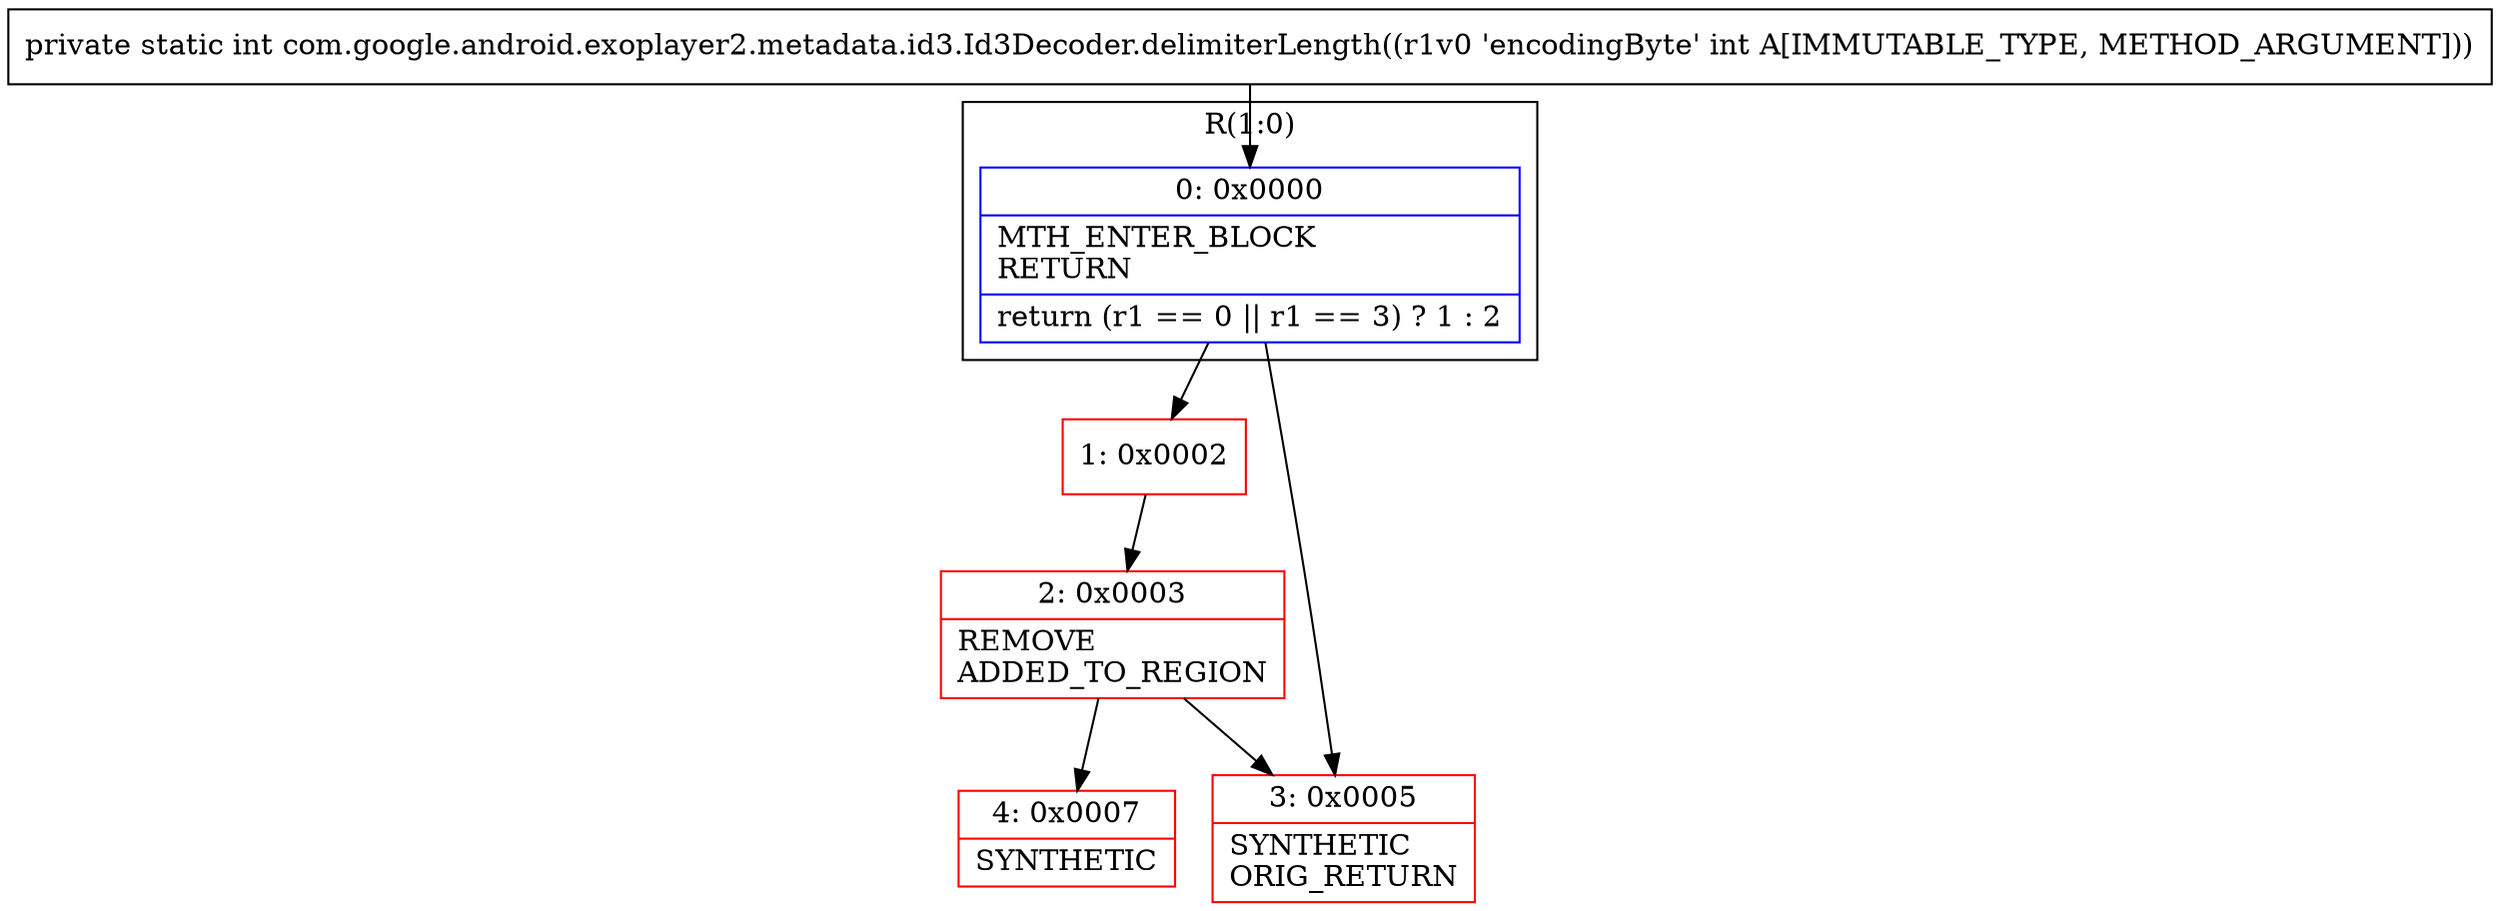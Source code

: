 digraph "CFG forcom.google.android.exoplayer2.metadata.id3.Id3Decoder.delimiterLength(I)I" {
subgraph cluster_Region_214634826 {
label = "R(1:0)";
node [shape=record,color=blue];
Node_0 [shape=record,label="{0\:\ 0x0000|MTH_ENTER_BLOCK\lRETURN\l|return (r1 == 0 \|\| r1 == 3) ? 1 : 2\l}"];
}
Node_1 [shape=record,color=red,label="{1\:\ 0x0002}"];
Node_2 [shape=record,color=red,label="{2\:\ 0x0003|REMOVE\lADDED_TO_REGION\l}"];
Node_3 [shape=record,color=red,label="{3\:\ 0x0005|SYNTHETIC\lORIG_RETURN\l}"];
Node_4 [shape=record,color=red,label="{4\:\ 0x0007|SYNTHETIC\l}"];
MethodNode[shape=record,label="{private static int com.google.android.exoplayer2.metadata.id3.Id3Decoder.delimiterLength((r1v0 'encodingByte' int A[IMMUTABLE_TYPE, METHOD_ARGUMENT])) }"];
MethodNode -> Node_0;
Node_0 -> Node_1;
Node_0 -> Node_3;
Node_1 -> Node_2;
Node_2 -> Node_3;
Node_2 -> Node_4;
}

